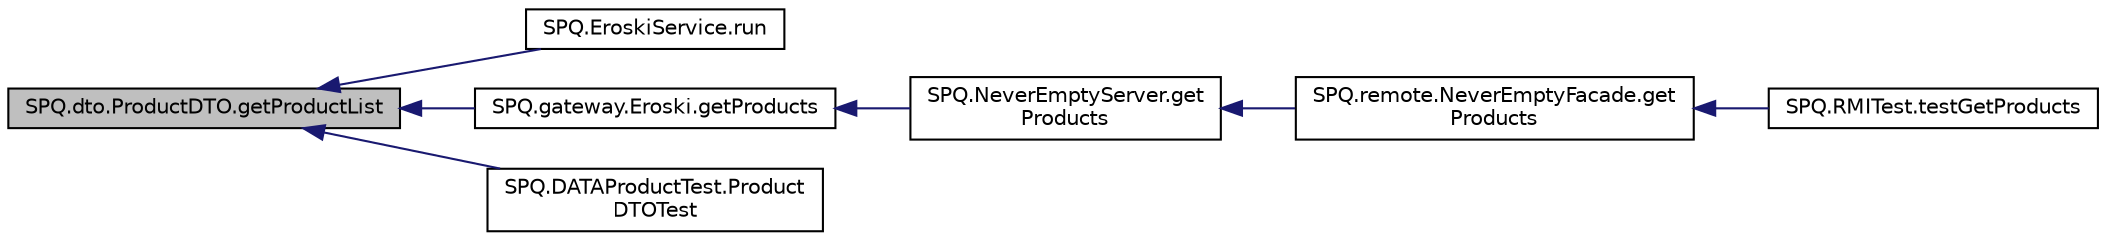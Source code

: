 digraph "SPQ.dto.ProductDTO.getProductList"
{
  edge [fontname="Helvetica",fontsize="10",labelfontname="Helvetica",labelfontsize="10"];
  node [fontname="Helvetica",fontsize="10",shape=record];
  rankdir="LR";
  Node5 [label="SPQ.dto.ProductDTO.getProductList",height=0.2,width=0.4,color="black", fillcolor="grey75", style="filled", fontcolor="black"];
  Node5 -> Node6 [dir="back",color="midnightblue",fontsize="10",style="solid",fontname="Helvetica"];
  Node6 [label="SPQ.EroskiService.run",height=0.2,width=0.4,color="black", fillcolor="white", style="filled",URL="$class_s_p_q_1_1_eroski_service.html#abacda123f2febc1eb7c2825eb4e46c37"];
  Node5 -> Node7 [dir="back",color="midnightblue",fontsize="10",style="solid",fontname="Helvetica"];
  Node7 [label="SPQ.gateway.Eroski.getProducts",height=0.2,width=0.4,color="black", fillcolor="white", style="filled",URL="$class_s_p_q_1_1gateway_1_1_eroski.html#acfd174565206c16fb55489786957b8de"];
  Node7 -> Node8 [dir="back",color="midnightblue",fontsize="10",style="solid",fontname="Helvetica"];
  Node8 [label="SPQ.NeverEmptyServer.get\lProducts",height=0.2,width=0.4,color="black", fillcolor="white", style="filled",URL="$class_s_p_q_1_1_never_empty_server.html#ad8c5a0afa259c6b8bcc2eb2444742ca2"];
  Node8 -> Node9 [dir="back",color="midnightblue",fontsize="10",style="solid",fontname="Helvetica"];
  Node9 [label="SPQ.remote.NeverEmptyFacade.get\lProducts",height=0.2,width=0.4,color="black", fillcolor="white", style="filled",URL="$class_s_p_q_1_1remote_1_1_never_empty_facade.html#a4c8bdeeb3d2c3eb2c28aec1043e9274f"];
  Node9 -> Node10 [dir="back",color="midnightblue",fontsize="10",style="solid",fontname="Helvetica"];
  Node10 [label="SPQ.RMITest.testGetProducts",height=0.2,width=0.4,color="black", fillcolor="white", style="filled",URL="$class_s_p_q_1_1_r_m_i_test.html#afd1616ccf97ef054e05f3ca90d22753e"];
  Node5 -> Node11 [dir="back",color="midnightblue",fontsize="10",style="solid",fontname="Helvetica"];
  Node11 [label="SPQ.DATAProductTest.Product\lDTOTest",height=0.2,width=0.4,color="black", fillcolor="white", style="filled",URL="$class_s_p_q_1_1_d_a_t_a_product_test.html#a572f5f092c734feea3c7d8767b4a86c5"];
}
